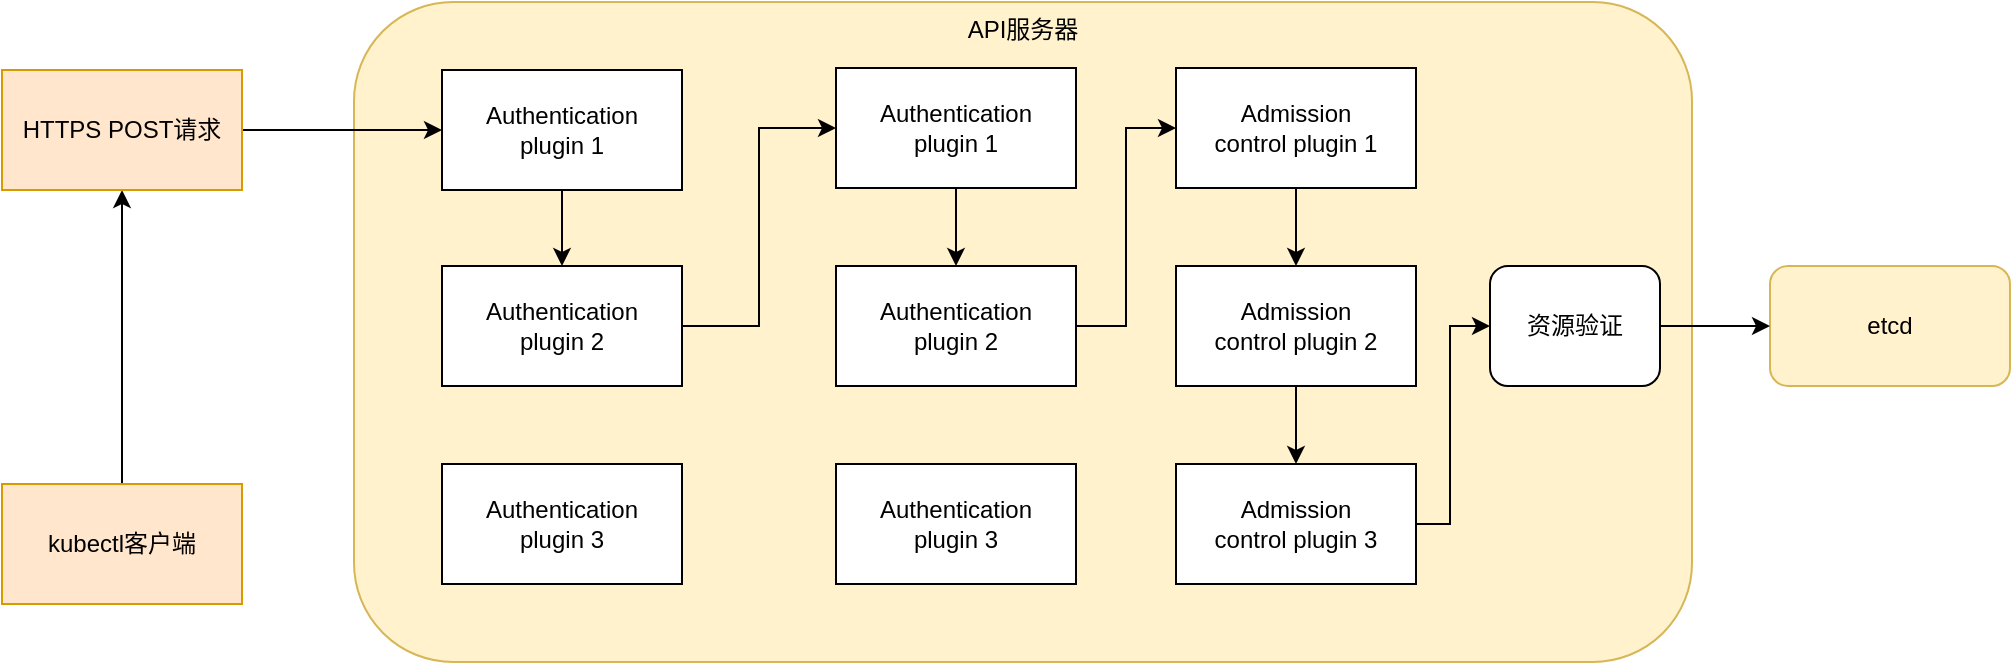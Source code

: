 <mxfile version="24.7.1" type="github">
  <diagram name="第 1 页" id="wPnYEJxNN7PjzF9GifPG">
    <mxGraphModel dx="1450" dy="618" grid="0" gridSize="10" guides="1" tooltips="1" connect="1" arrows="1" fold="1" page="0" pageScale="1" pageWidth="827" pageHeight="1169" math="0" shadow="0">
      <root>
        <mxCell id="0" />
        <mxCell id="1" parent="0" />
        <mxCell id="4NgKLniKf2onklWLHaMW-1" value="API服务器" style="rounded=1;whiteSpace=wrap;html=1;verticalAlign=top;fillColor=#fff2cc;strokeColor=#d6b656;" vertex="1" parent="1">
          <mxGeometry x="90" y="223" width="669" height="330" as="geometry" />
        </mxCell>
        <mxCell id="4NgKLniKf2onklWLHaMW-2" value="etcd" style="rounded=1;whiteSpace=wrap;html=1;fillColor=#fff2cc;strokeColor=#d6b656;" vertex="1" parent="1">
          <mxGeometry x="798" y="355" width="120" height="60" as="geometry" />
        </mxCell>
        <mxCell id="4NgKLniKf2onklWLHaMW-5" style="edgeStyle=orthogonalEdgeStyle;rounded=0;orthogonalLoop=1;jettySize=auto;html=1;" edge="1" parent="1" source="4NgKLniKf2onklWLHaMW-3" target="4NgKLniKf2onklWLHaMW-4">
          <mxGeometry relative="1" as="geometry" />
        </mxCell>
        <mxCell id="4NgKLniKf2onklWLHaMW-3" value="kubectl客户端" style="rounded=0;whiteSpace=wrap;html=1;fillColor=#ffe6cc;strokeColor=#d79b00;" vertex="1" parent="1">
          <mxGeometry x="-86" y="464" width="120" height="60" as="geometry" />
        </mxCell>
        <mxCell id="4NgKLniKf2onklWLHaMW-30" style="edgeStyle=orthogonalEdgeStyle;rounded=0;orthogonalLoop=1;jettySize=auto;html=1;entryX=0;entryY=0.5;entryDx=0;entryDy=0;" edge="1" parent="1" source="4NgKLniKf2onklWLHaMW-4" target="4NgKLniKf2onklWLHaMW-6">
          <mxGeometry relative="1" as="geometry" />
        </mxCell>
        <mxCell id="4NgKLniKf2onklWLHaMW-4" value="HTTPS POST请求" style="rounded=0;whiteSpace=wrap;html=1;fillColor=#ffe6cc;strokeColor=#d79b00;" vertex="1" parent="1">
          <mxGeometry x="-86" y="257" width="120" height="60" as="geometry" />
        </mxCell>
        <mxCell id="4NgKLniKf2onklWLHaMW-21" style="edgeStyle=orthogonalEdgeStyle;rounded=0;orthogonalLoop=1;jettySize=auto;html=1;entryX=0.5;entryY=0;entryDx=0;entryDy=0;" edge="1" parent="1" source="4NgKLniKf2onklWLHaMW-6" target="4NgKLniKf2onklWLHaMW-7">
          <mxGeometry relative="1" as="geometry" />
        </mxCell>
        <mxCell id="4NgKLniKf2onklWLHaMW-6" value="Authentication&lt;div&gt;plugin 1&lt;/div&gt;" style="rounded=0;whiteSpace=wrap;html=1;" vertex="1" parent="1">
          <mxGeometry x="134" y="257" width="120" height="60" as="geometry" />
        </mxCell>
        <mxCell id="4NgKLniKf2onklWLHaMW-22" style="edgeStyle=orthogonalEdgeStyle;rounded=0;orthogonalLoop=1;jettySize=auto;html=1;entryX=0;entryY=0.5;entryDx=0;entryDy=0;" edge="1" parent="1" source="4NgKLniKf2onklWLHaMW-7" target="4NgKLniKf2onklWLHaMW-9">
          <mxGeometry relative="1" as="geometry" />
        </mxCell>
        <mxCell id="4NgKLniKf2onklWLHaMW-7" value="Authentication&lt;div&gt;plugin 2&lt;/div&gt;" style="rounded=0;whiteSpace=wrap;html=1;" vertex="1" parent="1">
          <mxGeometry x="134" y="355" width="120" height="60" as="geometry" />
        </mxCell>
        <mxCell id="4NgKLniKf2onklWLHaMW-8" value="Authentication&lt;div&gt;plugin 3&lt;/div&gt;" style="rounded=0;whiteSpace=wrap;html=1;" vertex="1" parent="1">
          <mxGeometry x="134" y="454" width="120" height="60" as="geometry" />
        </mxCell>
        <mxCell id="4NgKLniKf2onklWLHaMW-23" style="edgeStyle=orthogonalEdgeStyle;rounded=0;orthogonalLoop=1;jettySize=auto;html=1;entryX=0.5;entryY=0;entryDx=0;entryDy=0;" edge="1" parent="1" source="4NgKLniKf2onklWLHaMW-9" target="4NgKLniKf2onklWLHaMW-10">
          <mxGeometry relative="1" as="geometry" />
        </mxCell>
        <mxCell id="4NgKLniKf2onklWLHaMW-9" value="Authentication&lt;div&gt;plugin 1&lt;/div&gt;" style="rounded=0;whiteSpace=wrap;html=1;" vertex="1" parent="1">
          <mxGeometry x="331" y="256" width="120" height="60" as="geometry" />
        </mxCell>
        <mxCell id="4NgKLniKf2onklWLHaMW-24" style="edgeStyle=orthogonalEdgeStyle;rounded=0;orthogonalLoop=1;jettySize=auto;html=1;entryX=0;entryY=0.5;entryDx=0;entryDy=0;" edge="1" parent="1" source="4NgKLniKf2onklWLHaMW-10" target="4NgKLniKf2onklWLHaMW-12">
          <mxGeometry relative="1" as="geometry" />
        </mxCell>
        <mxCell id="4NgKLniKf2onklWLHaMW-10" value="Authentication&lt;div&gt;plugin 2&lt;/div&gt;" style="rounded=0;whiteSpace=wrap;html=1;" vertex="1" parent="1">
          <mxGeometry x="331" y="355" width="120" height="60" as="geometry" />
        </mxCell>
        <mxCell id="4NgKLniKf2onklWLHaMW-11" value="Authentication&lt;div&gt;plugin 3&lt;/div&gt;" style="rounded=0;whiteSpace=wrap;html=1;" vertex="1" parent="1">
          <mxGeometry x="331" y="454" width="120" height="60" as="geometry" />
        </mxCell>
        <mxCell id="4NgKLniKf2onklWLHaMW-25" style="edgeStyle=orthogonalEdgeStyle;rounded=0;orthogonalLoop=1;jettySize=auto;html=1;entryX=0.5;entryY=0;entryDx=0;entryDy=0;" edge="1" parent="1" source="4NgKLniKf2onklWLHaMW-12" target="4NgKLniKf2onklWLHaMW-18">
          <mxGeometry relative="1" as="geometry" />
        </mxCell>
        <mxCell id="4NgKLniKf2onklWLHaMW-12" value="Admission&lt;div&gt;control plugin 1&lt;/div&gt;" style="rounded=0;whiteSpace=wrap;html=1;" vertex="1" parent="1">
          <mxGeometry x="501" y="256" width="120" height="60" as="geometry" />
        </mxCell>
        <mxCell id="4NgKLniKf2onklWLHaMW-26" style="edgeStyle=orthogonalEdgeStyle;rounded=0;orthogonalLoop=1;jettySize=auto;html=1;entryX=0.5;entryY=0;entryDx=0;entryDy=0;" edge="1" parent="1" source="4NgKLniKf2onklWLHaMW-18" target="4NgKLniKf2onklWLHaMW-19">
          <mxGeometry relative="1" as="geometry" />
        </mxCell>
        <mxCell id="4NgKLniKf2onklWLHaMW-18" value="Admission&lt;div&gt;control plugin 2&lt;/div&gt;" style="rounded=0;whiteSpace=wrap;html=1;" vertex="1" parent="1">
          <mxGeometry x="501" y="355" width="120" height="60" as="geometry" />
        </mxCell>
        <mxCell id="4NgKLniKf2onklWLHaMW-28" style="edgeStyle=orthogonalEdgeStyle;rounded=0;orthogonalLoop=1;jettySize=auto;html=1;entryX=0;entryY=0.5;entryDx=0;entryDy=0;" edge="1" parent="1" source="4NgKLniKf2onklWLHaMW-19" target="4NgKLniKf2onklWLHaMW-27">
          <mxGeometry relative="1" as="geometry">
            <Array as="points">
              <mxPoint x="638" y="484" />
              <mxPoint x="638" y="385" />
            </Array>
          </mxGeometry>
        </mxCell>
        <mxCell id="4NgKLniKf2onklWLHaMW-19" value="Admission&lt;div&gt;control plugin 3&lt;/div&gt;" style="rounded=0;whiteSpace=wrap;html=1;" vertex="1" parent="1">
          <mxGeometry x="501" y="454" width="120" height="60" as="geometry" />
        </mxCell>
        <mxCell id="4NgKLniKf2onklWLHaMW-29" style="edgeStyle=orthogonalEdgeStyle;rounded=0;orthogonalLoop=1;jettySize=auto;html=1;entryX=0;entryY=0.5;entryDx=0;entryDy=0;" edge="1" parent="1" source="4NgKLniKf2onklWLHaMW-27" target="4NgKLniKf2onklWLHaMW-2">
          <mxGeometry relative="1" as="geometry" />
        </mxCell>
        <mxCell id="4NgKLniKf2onklWLHaMW-27" value="资源验证" style="rounded=1;whiteSpace=wrap;html=1;" vertex="1" parent="1">
          <mxGeometry x="658" y="355" width="85" height="60" as="geometry" />
        </mxCell>
      </root>
    </mxGraphModel>
  </diagram>
</mxfile>

